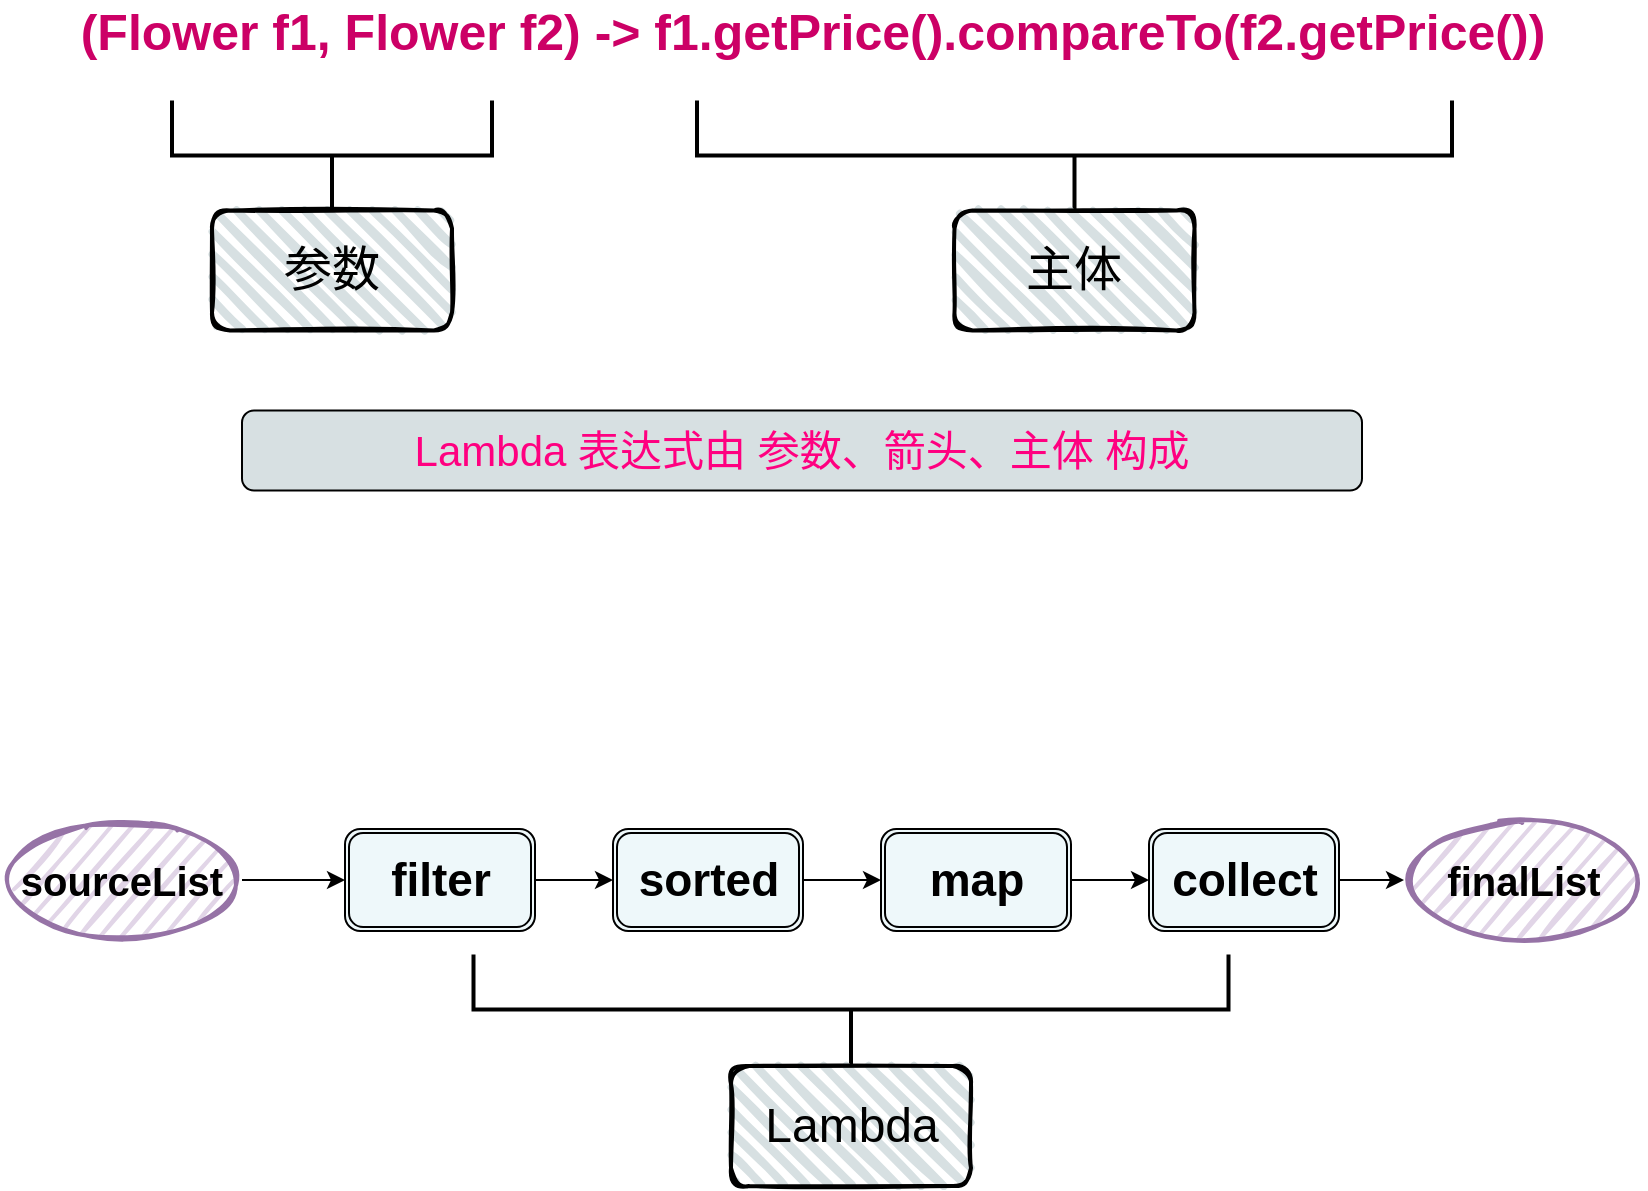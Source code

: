 <mxfile version="13.4.2" type="github">
  <diagram id="rj0JLe2gIcL-ojJeOArh" name="Page-1">
    <mxGraphModel dx="1422" dy="783" grid="0" gridSize="10" guides="1" tooltips="1" connect="1" arrows="1" fold="1" page="1" pageScale="1" pageWidth="827" pageHeight="1169" math="0" shadow="0">
      <root>
        <mxCell id="0" />
        <mxCell id="1" parent="0" />
        <mxCell id="2" value="&lt;b&gt;&lt;font style=&quot;font-size: 25px&quot; color=&quot;#cc0066&quot;&gt;(Flower f1, Flower f2) -&amp;gt; f1.getPrice().compareTo(f2.getPrice())&lt;/font&gt;&lt;/b&gt;" style="text;html=1;align=center;verticalAlign=middle;resizable=0;points=[];autosize=1;" vertex="1" parent="1">
          <mxGeometry x="42" y="228.25" width="750" height="20" as="geometry" />
        </mxCell>
        <mxCell id="dL1Ew3igVVzmneVDEsXX-4" value="" style="strokeWidth=2;html=1;shape=mxgraph.flowchart.annotation_2;align=left;labelPosition=right;pointerEvents=1;rotation=-90;" vertex="1" parent="1">
          <mxGeometry x="149.5" y="220.75" width="55" height="160" as="geometry" />
        </mxCell>
        <mxCell id="dL1Ew3igVVzmneVDEsXX-6" value="&lt;font style=&quot;font-size: 24px&quot;&gt;参数&lt;/font&gt;" style="rounded=1;whiteSpace=wrap;html=1;strokeWidth=2;fillWeight=4;hachureGap=8;hachureAngle=45;sketch=1;fillColor=#D7E0E2;" vertex="1" parent="1">
          <mxGeometry x="117" y="328.25" width="120" height="60" as="geometry" />
        </mxCell>
        <mxCell id="dL1Ew3igVVzmneVDEsXX-7" value="" style="strokeWidth=2;html=1;shape=mxgraph.flowchart.annotation_2;align=left;labelPosition=right;pointerEvents=1;rotation=-90;" vertex="1" parent="1">
          <mxGeometry x="520.75" y="112" width="55" height="377.5" as="geometry" />
        </mxCell>
        <mxCell id="dL1Ew3igVVzmneVDEsXX-8" value="&lt;font style=&quot;font-size: 24px&quot;&gt;主体&lt;/font&gt;" style="rounded=1;whiteSpace=wrap;html=1;strokeWidth=2;fillWeight=4;hachureGap=8;hachureAngle=45;sketch=1;fillColor=#D7E0E2;" vertex="1" parent="1">
          <mxGeometry x="488.25" y="328.25" width="120" height="60" as="geometry" />
        </mxCell>
        <mxCell id="dL1Ew3igVVzmneVDEsXX-10" value="&lt;font style=&quot;font-size: 21px&quot; color=&quot;#ff0080&quot;&gt;Lambda 表达式由 参数、箭头、主体 构成&lt;/font&gt;" style="rounded=1;whiteSpace=wrap;html=1;fillColor=#D7E0E2;" vertex="1" parent="1">
          <mxGeometry x="132" y="428.25" width="560" height="40" as="geometry" />
        </mxCell>
        <mxCell id="dL1Ew3igVVzmneVDEsXX-16" value="" style="edgeStyle=orthogonalEdgeStyle;rounded=0;orthogonalLoop=1;jettySize=auto;html=1;" edge="1" parent="1" source="dL1Ew3igVVzmneVDEsXX-11" target="dL1Ew3igVVzmneVDEsXX-13">
          <mxGeometry relative="1" as="geometry" />
        </mxCell>
        <mxCell id="dL1Ew3igVVzmneVDEsXX-11" value="&lt;font style=&quot;font-size: 23px&quot;&gt;&lt;b&gt;filter&lt;/b&gt;&lt;/font&gt;" style="shape=ext;double=1;rounded=1;whiteSpace=wrap;html=1;fillColor=#EEF8FA;" vertex="1" parent="1">
          <mxGeometry x="183.5" y="637.5" width="95" height="51" as="geometry" />
        </mxCell>
        <mxCell id="dL1Ew3igVVzmneVDEsXX-17" value="" style="edgeStyle=orthogonalEdgeStyle;rounded=0;orthogonalLoop=1;jettySize=auto;html=1;" edge="1" parent="1" source="dL1Ew3igVVzmneVDEsXX-13" target="dL1Ew3igVVzmneVDEsXX-14">
          <mxGeometry relative="1" as="geometry" />
        </mxCell>
        <mxCell id="dL1Ew3igVVzmneVDEsXX-13" value="&lt;font style=&quot;font-size: 23px&quot;&gt;&lt;b&gt;sorted&lt;/b&gt;&lt;/font&gt;" style="shape=ext;double=1;rounded=1;whiteSpace=wrap;html=1;fillColor=#EEF8FA;" vertex="1" parent="1">
          <mxGeometry x="317.5" y="637.5" width="95" height="51" as="geometry" />
        </mxCell>
        <mxCell id="dL1Ew3igVVzmneVDEsXX-18" value="" style="edgeStyle=orthogonalEdgeStyle;rounded=0;orthogonalLoop=1;jettySize=auto;html=1;" edge="1" parent="1" source="dL1Ew3igVVzmneVDEsXX-14" target="dL1Ew3igVVzmneVDEsXX-15">
          <mxGeometry relative="1" as="geometry" />
        </mxCell>
        <mxCell id="dL1Ew3igVVzmneVDEsXX-14" value="&lt;span style=&quot;font-size: 23px&quot;&gt;&lt;b&gt;map&lt;/b&gt;&lt;/span&gt;" style="shape=ext;double=1;rounded=1;whiteSpace=wrap;html=1;fillColor=#EEF8FA;" vertex="1" parent="1">
          <mxGeometry x="451.5" y="637.5" width="95" height="51" as="geometry" />
        </mxCell>
        <mxCell id="dL1Ew3igVVzmneVDEsXX-24" value="" style="edgeStyle=orthogonalEdgeStyle;rounded=0;orthogonalLoop=1;jettySize=auto;html=1;" edge="1" parent="1" source="dL1Ew3igVVzmneVDEsXX-15" target="dL1Ew3igVVzmneVDEsXX-23">
          <mxGeometry relative="1" as="geometry" />
        </mxCell>
        <mxCell id="dL1Ew3igVVzmneVDEsXX-15" value="&lt;font style=&quot;font-size: 23px&quot;&gt;&lt;b&gt;collect&lt;/b&gt;&lt;/font&gt;" style="shape=ext;double=1;rounded=1;whiteSpace=wrap;html=1;fillColor=#EEF8FA;" vertex="1" parent="1">
          <mxGeometry x="585.5" y="637.5" width="95" height="51" as="geometry" />
        </mxCell>
        <mxCell id="dL1Ew3igVVzmneVDEsXX-20" value="" style="edgeStyle=orthogonalEdgeStyle;rounded=0;orthogonalLoop=1;jettySize=auto;html=1;" edge="1" parent="1" source="dL1Ew3igVVzmneVDEsXX-19" target="dL1Ew3igVVzmneVDEsXX-11">
          <mxGeometry relative="1" as="geometry" />
        </mxCell>
        <mxCell id="dL1Ew3igVVzmneVDEsXX-19" value="&lt;font style=&quot;font-size: 20px&quot;&gt;&lt;b&gt;sourceList&lt;/b&gt;&lt;/font&gt;" style="ellipse;whiteSpace=wrap;html=1;strokeWidth=2;fillWeight=2;hachureGap=8;fillStyle=dots;sketch=1;fillColor=#e1d5e7;strokeColor=#9673a6;" vertex="1" parent="1">
          <mxGeometry x="12" y="633" width="120" height="60" as="geometry" />
        </mxCell>
        <mxCell id="dL1Ew3igVVzmneVDEsXX-23" value="&lt;font style=&quot;font-size: 20px&quot;&gt;&lt;b&gt;finalList&lt;/b&gt;&lt;/font&gt;" style="ellipse;whiteSpace=wrap;html=1;strokeWidth=2;fillWeight=2;hachureGap=8;fillStyle=dots;sketch=1;fillColor=#e1d5e7;strokeColor=#9673a6;" vertex="1" parent="1">
          <mxGeometry x="713" y="633" width="120" height="60" as="geometry" />
        </mxCell>
        <mxCell id="dL1Ew3igVVzmneVDEsXX-25" value="" style="strokeWidth=2;html=1;shape=mxgraph.flowchart.annotation_2;align=left;labelPosition=right;pointerEvents=1;rotation=-90;" vertex="1" parent="1">
          <mxGeometry x="409" y="539" width="55" height="377.5" as="geometry" />
        </mxCell>
        <mxCell id="dL1Ew3igVVzmneVDEsXX-26" value="&lt;font style=&quot;font-size: 24px&quot;&gt;Lambda&lt;/font&gt;" style="rounded=1;whiteSpace=wrap;html=1;strokeWidth=2;fillWeight=4;hachureGap=8;hachureAngle=45;sketch=1;fillColor=#D7E0E2;" vertex="1" parent="1">
          <mxGeometry x="376.5" y="756" width="120" height="60" as="geometry" />
        </mxCell>
      </root>
    </mxGraphModel>
  </diagram>
</mxfile>
